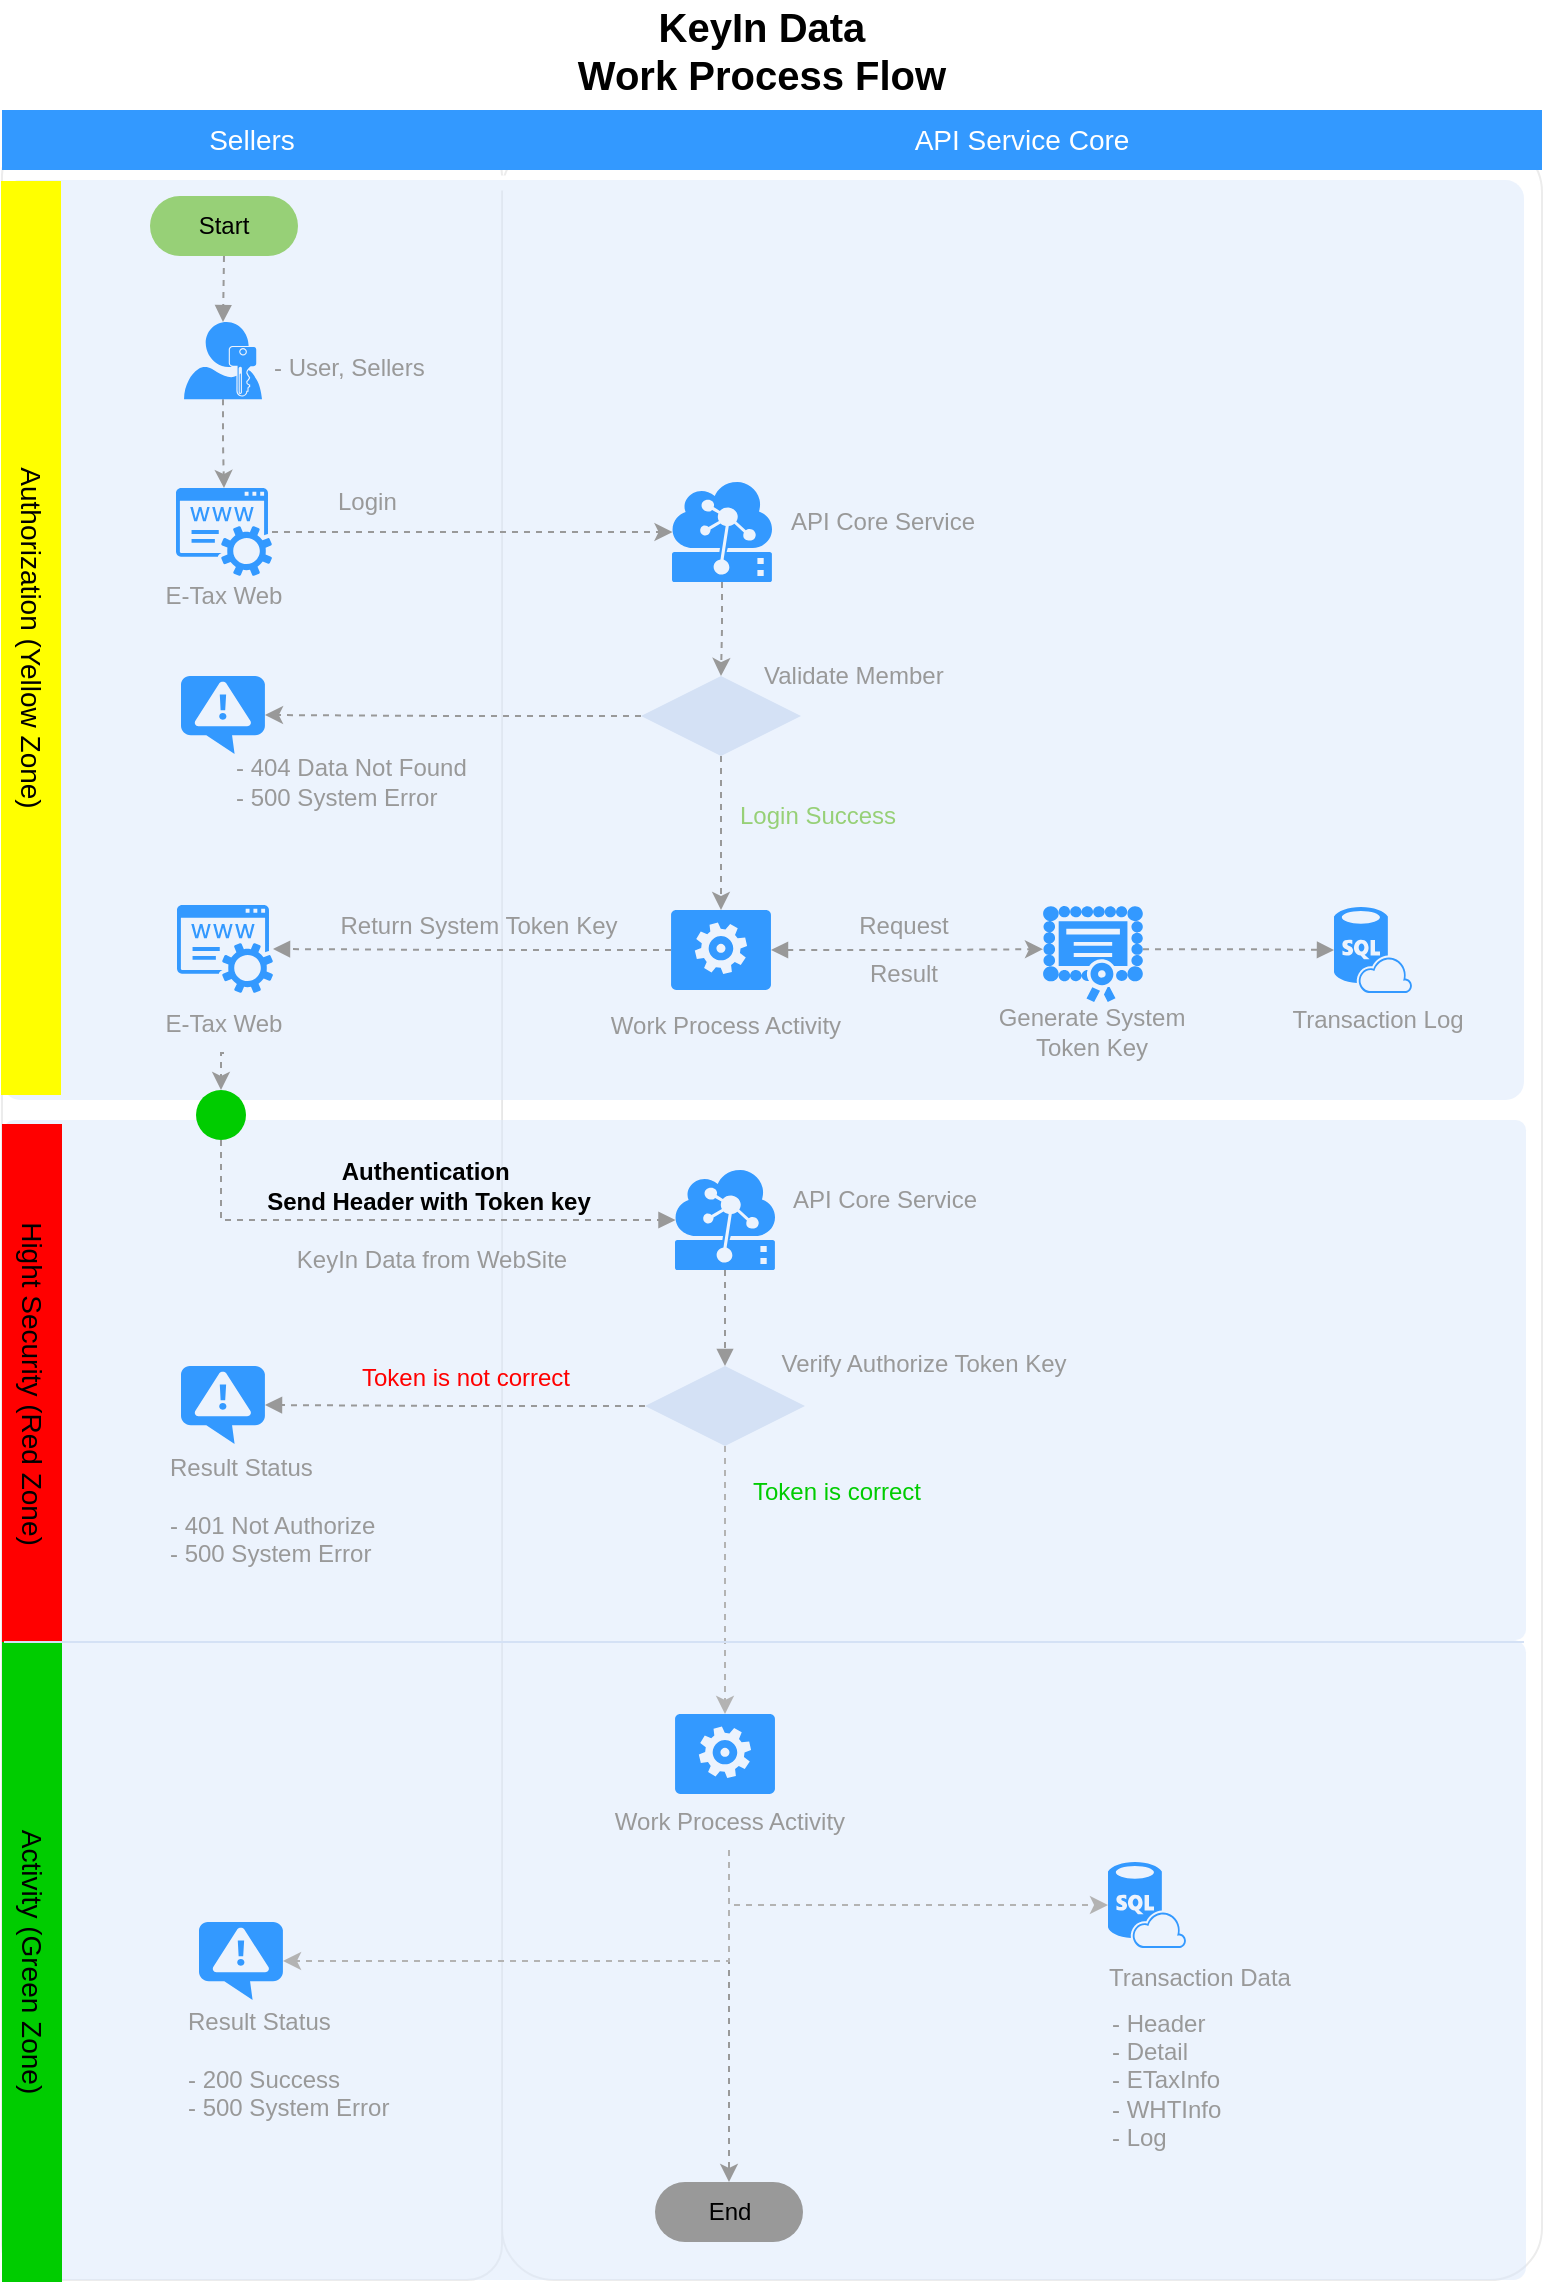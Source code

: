 <mxfile version="10.8.0" type="github"><diagram id="sG8xc5JFjJOHP6B5CX7v" name="Page-1"><mxGraphModel dx="1220" dy="634" grid="1" gridSize="10" guides="1" tooltips="1" connect="1" arrows="1" fold="1" page="1" pageScale="1" pageWidth="827" pageHeight="1169" math="0" shadow="0"><root><mxCell id="0"/><mxCell id="1" parent="0"/><mxCell id="oGahyvVpYtA64wqIF5Fg-1" value="" style="rounded=1;whiteSpace=wrap;html=1;strokeColor=#E6E6E6;strokeWidth=1;fillColor=#FFFFFF;fontFamily=Helvetica;fontSize=14;fontColor=#FFB366;opacity=75;verticalAlign=top;fontStyle=1;arcSize=5;" vertex="1" parent="1"><mxGeometry x="290" y="80" width="520" height="1070" as="geometry"/></mxCell><mxCell id="oGahyvVpYtA64wqIF5Fg-2" value="" style="rounded=1;whiteSpace=wrap;html=1;strokeColor=#E6E6E6;strokeWidth=1;fillColor=#FFFFFF;fontFamily=Helvetica;fontSize=14;fontColor=#FFB366;opacity=75;verticalAlign=top;fontStyle=1;arcSize=7;" vertex="1" parent="1"><mxGeometry x="40" y="80" width="250" height="1070" as="geometry"/></mxCell><mxCell id="oGahyvVpYtA64wqIF5Fg-3" value="" style="shape=mxgraph.arrows.two_way_arrow_horizontal;html=1;verticalLabelPosition=bottom;verticalAlign=top;strokeWidth=2;strokeColor=none;dashed=1;fillColor=#FFFFFF;fontFamily=Verdana;fontSize=12;fontColor=#00BEF2" vertex="1" parent="1"><mxGeometry x="255.5" y="94" width="67" height="15" as="geometry"/></mxCell><mxCell id="oGahyvVpYtA64wqIF5Fg-4" value="" style="rounded=1;whiteSpace=wrap;html=1;strokeColor=none;strokeWidth=1;fillColor=#dae8fc;fontSize=12;align=center;arcSize=2;opacity=50;" vertex="1" parent="1"><mxGeometry x="41" y="830" width="761" height="320" as="geometry"/></mxCell><mxCell id="oGahyvVpYtA64wqIF5Fg-5" value="" style="rounded=1;whiteSpace=wrap;html=1;strokeColor=none;strokeWidth=1;fillColor=#dae8fc;fontSize=12;align=center;arcSize=2;opacity=50;" vertex="1" parent="1"><mxGeometry x="41" y="570" width="761" height="260" as="geometry"/></mxCell><mxCell id="oGahyvVpYtA64wqIF5Fg-6" value="" style="rounded=1;whiteSpace=wrap;html=1;strokeColor=none;strokeWidth=1;fillColor=#dae8fc;fontSize=12;align=center;arcSize=2;opacity=50;" vertex="1" parent="1"><mxGeometry x="40" y="100" width="761" height="460" as="geometry"/></mxCell><mxCell id="oGahyvVpYtA64wqIF5Fg-7" value="KeyIn Data&lt;br&gt;Work Process Flow" style="text;html=1;strokeColor=none;fillColor=none;align=center;verticalAlign=middle;whiteSpace=wrap;rounded=0;fontStyle=1;fontSize=20;" vertex="1" parent="1"><mxGeometry x="290" y="10" width="260" height="50" as="geometry"/></mxCell><mxCell id="oGahyvVpYtA64wqIF5Fg-8" style="edgeStyle=orthogonalEdgeStyle;rounded=0;orthogonalLoop=1;jettySize=auto;html=1;exitX=0.5;exitY=1;exitDx=0;exitDy=0;exitPerimeter=0;entryX=0.5;entryY=0;entryDx=0;entryDy=0;dashed=1;startArrow=none;startFill=0;endArrow=block;endFill=1;strokeColor=#999999;" edge="1" parent="1" source="oGahyvVpYtA64wqIF5Fg-9" target="oGahyvVpYtA64wqIF5Fg-44"><mxGeometry relative="1" as="geometry"/></mxCell><mxCell id="oGahyvVpYtA64wqIF5Fg-9" value="" style="shadow=0;dashed=0;html=1;strokeColor=none;labelPosition=center;verticalLabelPosition=bottom;verticalAlign=top;align=center;shape=mxgraph.mscae.cloud.iot_edge;fillColor=#3399FF;pointerEvents=1;fontSize=12;fontColor=#999999;" vertex="1" parent="1"><mxGeometry x="376.5" y="595" width="50" height="50" as="geometry"/></mxCell><mxCell id="oGahyvVpYtA64wqIF5Fg-10" value="" style="verticalLabelPosition=bottom;html=1;verticalAlign=top;align=center;strokeColor=none;fillColor=#3399FF;shape=mxgraph.azure.notification_topic;fontSize=12;fontColor=#999999;" vertex="1" parent="1"><mxGeometry x="129.5" y="693" width="42" height="39" as="geometry"/></mxCell><mxCell id="oGahyvVpYtA64wqIF5Fg-11" value="Result Status&lt;br&gt;&lt;br&gt;- 401 Not Authorize&lt;br&gt;- 500 System Error&lt;br&gt;" style="text;html=1;strokeColor=none;fillColor=none;align=left;verticalAlign=middle;whiteSpace=wrap;rounded=0;fontSize=12;fontColor=#999999;" vertex="1" parent="1"><mxGeometry x="122" y="726" width="143" height="77" as="geometry"/></mxCell><mxCell id="oGahyvVpYtA64wqIF5Fg-12" style="edgeStyle=orthogonalEdgeStyle;rounded=0;orthogonalLoop=1;jettySize=auto;html=1;fontSize=14;strokeColor=#999999;dashed=1;entryX=0.005;entryY=0.5;entryDx=0;entryDy=0;entryPerimeter=0;" edge="1" parent="1" source="oGahyvVpYtA64wqIF5Fg-65" target="oGahyvVpYtA64wqIF5Fg-20"><mxGeometry relative="1" as="geometry"><mxPoint x="521" y="303" as="targetPoint"/><mxPoint x="187" y="303" as="sourcePoint"/></mxGeometry></mxCell><mxCell id="oGahyvVpYtA64wqIF5Fg-13" value="Login" style="text;html=1;strokeColor=none;fillColor=none;align=left;verticalAlign=middle;whiteSpace=wrap;rounded=0;fontSize=12;fontColor=#999999;" vertex="1" parent="1"><mxGeometry x="205.5" y="251" width="59" height="20" as="geometry"/></mxCell><mxCell id="oGahyvVpYtA64wqIF5Fg-14" style="edgeStyle=orthogonalEdgeStyle;rounded=0;orthogonalLoop=1;jettySize=auto;html=1;exitX=0.5;exitY=1;exitDx=0;exitDy=0;dashed=1;strokeColor=#999999;exitPerimeter=0;" edge="1" parent="1" source="oGahyvVpYtA64wqIF5Fg-24" target="oGahyvVpYtA64wqIF5Fg-65"><mxGeometry relative="1" as="geometry"><mxPoint x="151" y="259" as="sourcePoint"/><mxPoint x="151" y="315" as="targetPoint"/></mxGeometry></mxCell><mxCell id="oGahyvVpYtA64wqIF5Fg-15" value="" style="group" vertex="1" connectable="0" parent="1"><mxGeometry x="675" y="453.5" width="108" height="79" as="geometry"/></mxCell><mxCell id="oGahyvVpYtA64wqIF5Fg-16" value="" style="group" vertex="1" connectable="0" parent="oGahyvVpYtA64wqIF5Fg-15"><mxGeometry width="108" height="79" as="geometry"/></mxCell><mxCell id="oGahyvVpYtA64wqIF5Fg-17" value="Transaction Log" style="text;html=1;strokeColor=none;fillColor=none;align=center;verticalAlign=middle;whiteSpace=wrap;rounded=0;fontSize=12;fontColor=#999999;" vertex="1" parent="oGahyvVpYtA64wqIF5Fg-16"><mxGeometry x="-1" y="52" width="108" height="29" as="geometry"/></mxCell><mxCell id="oGahyvVpYtA64wqIF5Fg-18" value="" style="verticalLabelPosition=bottom;html=1;verticalAlign=top;align=center;strokeColor=none;fillColor=#3399FF;shape=mxgraph.azure.sql_database_sql_azure;fontSize=12;fontColor=#999999;" vertex="1" parent="oGahyvVpYtA64wqIF5Fg-16"><mxGeometry x="31" y="10" width="39" height="43" as="geometry"/></mxCell><mxCell id="oGahyvVpYtA64wqIF5Fg-19" style="edgeStyle=orthogonalEdgeStyle;rounded=0;orthogonalLoop=1;jettySize=auto;html=1;exitX=0.5;exitY=1;exitDx=0;exitDy=0;exitPerimeter=0;entryX=0.5;entryY=0;entryDx=0;entryDy=0;dashed=1;strokeColor=#999999;" edge="1" parent="1" source="oGahyvVpYtA64wqIF5Fg-20" target="oGahyvVpYtA64wqIF5Fg-69"><mxGeometry relative="1" as="geometry"/></mxCell><mxCell id="oGahyvVpYtA64wqIF5Fg-20" value="" style="shadow=0;dashed=0;html=1;strokeColor=none;labelPosition=center;verticalLabelPosition=bottom;verticalAlign=top;align=center;shape=mxgraph.mscae.cloud.iot_edge;fillColor=#3399FF;pointerEvents=1;fontSize=12;fontColor=#999999;" vertex="1" parent="1"><mxGeometry x="375" y="251" width="50" height="50" as="geometry"/></mxCell><mxCell id="oGahyvVpYtA64wqIF5Fg-21" value="API Core Service" style="text;html=1;strokeColor=none;fillColor=none;align=center;verticalAlign=middle;whiteSpace=wrap;rounded=0;fontSize=12;fontColor=#999999;" vertex="1" parent="1"><mxGeometry x="430" y="256.5" width="101" height="29" as="geometry"/></mxCell><mxCell id="oGahyvVpYtA64wqIF5Fg-22" value="" style="group" vertex="1" connectable="0" parent="1"><mxGeometry x="131" y="171" width="162.5" height="50" as="geometry"/></mxCell><mxCell id="oGahyvVpYtA64wqIF5Fg-23" value="&lt;font color=&quot;#999999&quot; style=&quot;font-size: 12px&quot;&gt;- User, Sellers&lt;br&gt;&lt;br&gt;&lt;/font&gt;" style="text;html=1;strokeColor=none;fillColor=none;align=left;verticalAlign=middle;whiteSpace=wrap;rounded=0;fontSize=12;" vertex="1" parent="oGahyvVpYtA64wqIF5Fg-22"><mxGeometry x="42.5" y="10" width="120" height="40" as="geometry"/></mxCell><mxCell id="oGahyvVpYtA64wqIF5Fg-24" value="" style="pointerEvents=1;shadow=0;dashed=0;html=1;strokeColor=none;labelPosition=center;verticalLabelPosition=bottom;verticalAlign=top;align=center;shape=mxgraph.mscae.enterprise.user_permissions;fillColor=#3399FF;fontSize=14;" vertex="1" parent="oGahyvVpYtA64wqIF5Fg-22"><mxGeometry width="39" height="38.678" as="geometry"/></mxCell><mxCell id="oGahyvVpYtA64wqIF5Fg-25" value="" style="group" vertex="1" connectable="0" parent="1"><mxGeometry x="321.5" y="465" width="160" height="72" as="geometry"/></mxCell><mxCell id="oGahyvVpYtA64wqIF5Fg-26" value="" style="verticalLabelPosition=bottom;html=1;verticalAlign=top;align=center;strokeColor=none;fillColor=#3399FF;shape=mxgraph.azure.worker_role;fontSize=12;fontColor=#999999;" vertex="1" parent="oGahyvVpYtA64wqIF5Fg-25"><mxGeometry x="53" width="50" height="40" as="geometry"/></mxCell><mxCell id="oGahyvVpYtA64wqIF5Fg-27" value="Work Process Activity&lt;br&gt;" style="text;html=1;strokeColor=none;fillColor=none;align=center;verticalAlign=middle;whiteSpace=wrap;rounded=0;fontSize=12;fontColor=#999999;" vertex="1" parent="oGahyvVpYtA64wqIF5Fg-25"><mxGeometry y="43" width="160" height="29" as="geometry"/></mxCell><mxCell id="oGahyvVpYtA64wqIF5Fg-28" value="" style="group" vertex="1" connectable="0" parent="1"><mxGeometry x="527.5" y="456.5" width="114" height="81" as="geometry"/></mxCell><mxCell id="oGahyvVpYtA64wqIF5Fg-29" value="" style="group" vertex="1" connectable="0" parent="oGahyvVpYtA64wqIF5Fg-28"><mxGeometry width="114" height="81" as="geometry"/></mxCell><mxCell id="oGahyvVpYtA64wqIF5Fg-30" value="Generate System Token Key&lt;br&gt;" style="text;html=1;strokeColor=none;fillColor=none;align=center;verticalAlign=middle;whiteSpace=wrap;rounded=0;fontSize=12;fontColor=#999999;" vertex="1" parent="oGahyvVpYtA64wqIF5Fg-29"><mxGeometry y="54" width="114" height="30" as="geometry"/></mxCell><mxCell id="oGahyvVpYtA64wqIF5Fg-31" value="" style="pointerEvents=1;shadow=0;dashed=0;html=1;strokeColor=none;labelPosition=center;verticalLabelPosition=bottom;verticalAlign=top;align=center;shape=mxgraph.mscae.intune.inventory_license;fillColor=#3399FF;fontSize=14;" vertex="1" parent="oGahyvVpYtA64wqIF5Fg-28"><mxGeometry x="33" y="6.5" width="50" height="48" as="geometry"/></mxCell><mxCell id="oGahyvVpYtA64wqIF5Fg-32" style="edgeStyle=orthogonalEdgeStyle;rounded=0;orthogonalLoop=1;jettySize=auto;html=1;exitX=1;exitY=0.5;exitDx=0;exitDy=0;exitPerimeter=0;entryX=0;entryY=0.45;entryDx=0;entryDy=0;entryPerimeter=0;dashed=1;strokeColor=#999999;startArrow=block;startFill=1;" edge="1" parent="1" source="oGahyvVpYtA64wqIF5Fg-26" target="oGahyvVpYtA64wqIF5Fg-31"><mxGeometry relative="1" as="geometry"/></mxCell><mxCell id="oGahyvVpYtA64wqIF5Fg-33" value="Request" style="text;html=1;strokeColor=none;fillColor=none;align=center;verticalAlign=middle;whiteSpace=wrap;rounded=0;fontSize=12;fontColor=#999999;" vertex="1" parent="1"><mxGeometry x="461" y="463" width="60" height="20" as="geometry"/></mxCell><mxCell id="oGahyvVpYtA64wqIF5Fg-34" value="Result" style="text;html=1;strokeColor=none;fillColor=none;align=center;verticalAlign=middle;whiteSpace=wrap;rounded=0;fontSize=12;fontColor=#999999;" vertex="1" parent="1"><mxGeometry x="461" y="487" width="60" height="20" as="geometry"/></mxCell><mxCell id="oGahyvVpYtA64wqIF5Fg-35" style="edgeStyle=orthogonalEdgeStyle;rounded=0;orthogonalLoop=1;jettySize=auto;html=1;exitX=0;exitY=0.5;exitDx=0;exitDy=0;exitPerimeter=0;dashed=1;startArrow=none;startFill=0;strokeColor=#999999;endArrow=block;endFill=1;" edge="1" parent="1" source="oGahyvVpYtA64wqIF5Fg-26" target="oGahyvVpYtA64wqIF5Fg-37"><mxGeometry relative="1" as="geometry"><mxPoint x="171" y="485" as="targetPoint"/></mxGeometry></mxCell><mxCell id="oGahyvVpYtA64wqIF5Fg-36" value="" style="group" vertex="1" connectable="0" parent="1"><mxGeometry x="96" y="462.5" width="110" height="74" as="geometry"/></mxCell><mxCell id="oGahyvVpYtA64wqIF5Fg-37" value="" style="pointerEvents=1;shadow=0;dashed=0;html=1;strokeColor=none;fillColor=#3399FF;labelPosition=center;verticalLabelPosition=bottom;verticalAlign=top;outlineConnect=0;align=center;shape=mxgraph.office.services.registrar_service;" vertex="1" parent="oGahyvVpYtA64wqIF5Fg-36"><mxGeometry x="31.5" width="48" height="44" as="geometry"/></mxCell><mxCell id="oGahyvVpYtA64wqIF5Fg-38" value="E-Tax Web" style="text;html=1;strokeColor=none;fillColor=none;align=center;verticalAlign=middle;whiteSpace=wrap;rounded=0;fontSize=12;fontColor=#999999;" vertex="1" parent="oGahyvVpYtA64wqIF5Fg-36"><mxGeometry y="44" width="110" height="30" as="geometry"/></mxCell><mxCell id="oGahyvVpYtA64wqIF5Fg-39" value="Return System Token Key&lt;br&gt;" style="text;html=1;strokeColor=none;fillColor=none;align=center;verticalAlign=middle;whiteSpace=wrap;rounded=0;fontSize=12;fontColor=#999999;" vertex="1" parent="1"><mxGeometry x="188" y="460.5" width="181" height="24" as="geometry"/></mxCell><mxCell id="oGahyvVpYtA64wqIF5Fg-40" style="edgeStyle=orthogonalEdgeStyle;rounded=0;orthogonalLoop=1;jettySize=auto;html=1;exitX=0.5;exitY=1;exitDx=0;exitDy=0;entryX=0.005;entryY=0.5;entryDx=0;entryDy=0;dashed=1;startArrow=none;startFill=0;endArrow=block;endFill=1;strokeColor=#999999;entryPerimeter=0;" edge="1" parent="1" source="oGahyvVpYtA64wqIF5Fg-73" target="oGahyvVpYtA64wqIF5Fg-9"><mxGeometry relative="1" as="geometry"><mxPoint x="368" y="622" as="targetPoint"/></mxGeometry></mxCell><mxCell id="oGahyvVpYtA64wqIF5Fg-41" style="edgeStyle=orthogonalEdgeStyle;rounded=0;orthogonalLoop=1;jettySize=auto;html=1;exitX=1;exitY=0.45;exitDx=0;exitDy=0;exitPerimeter=0;entryX=0;entryY=0.5;entryDx=0;entryDy=0;entryPerimeter=0;dashed=1;startArrow=none;startFill=0;endArrow=block;endFill=1;strokeColor=#999999;" edge="1" parent="1" source="oGahyvVpYtA64wqIF5Fg-31" target="oGahyvVpYtA64wqIF5Fg-18"><mxGeometry relative="1" as="geometry"/></mxCell><mxCell id="oGahyvVpYtA64wqIF5Fg-43" style="edgeStyle=orthogonalEdgeStyle;rounded=0;orthogonalLoop=1;jettySize=auto;html=1;exitX=0;exitY=0.5;exitDx=0;exitDy=0;entryX=1;entryY=0.5;entryDx=0;entryDy=0;entryPerimeter=0;dashed=1;startArrow=none;startFill=0;endArrow=block;endFill=1;strokeColor=#999999;" edge="1" parent="1" source="oGahyvVpYtA64wqIF5Fg-44" target="oGahyvVpYtA64wqIF5Fg-10"><mxGeometry relative="1" as="geometry"/></mxCell><mxCell id="oGahyvVpYtA64wqIF5Fg-93" style="edgeStyle=orthogonalEdgeStyle;rounded=0;orthogonalLoop=1;jettySize=auto;html=1;exitX=0.5;exitY=1;exitDx=0;exitDy=0;entryX=0.5;entryY=0;entryDx=0;entryDy=0;entryPerimeter=0;dashed=1;strokeColor=#B3B3B3;fontColor=#97D077;" edge="1" parent="1" source="oGahyvVpYtA64wqIF5Fg-44" target="oGahyvVpYtA64wqIF5Fg-77"><mxGeometry relative="1" as="geometry"/></mxCell><mxCell id="oGahyvVpYtA64wqIF5Fg-44" value="" style="rhombus;whiteSpace=wrap;html=1;strokeColor=none;strokeWidth=1;fillColor=#D4E1F5;fontSize=12;fontColor=#999999;align=left;" vertex="1" parent="1"><mxGeometry x="361.5" y="693" width="80" height="40" as="geometry"/></mxCell><mxCell id="oGahyvVpYtA64wqIF5Fg-45" value="Authentication&amp;nbsp;&lt;br&gt;Send Header with Token key&lt;br&gt;" style="text;html=1;strokeColor=none;fillColor=none;align=center;verticalAlign=middle;whiteSpace=wrap;rounded=0;fontSize=12;fontColor=#000000;fontStyle=1" vertex="1" parent="1"><mxGeometry x="157" y="586" width="193" height="34" as="geometry"/></mxCell><mxCell id="oGahyvVpYtA64wqIF5Fg-46" value="API Core Service" style="text;html=1;strokeColor=none;fillColor=none;align=center;verticalAlign=middle;whiteSpace=wrap;rounded=0;fontSize=12;fontColor=#999999;" vertex="1" parent="1"><mxGeometry x="431" y="595.5" width="101" height="29" as="geometry"/></mxCell><mxCell id="oGahyvVpYtA64wqIF5Fg-47" value="Token is correct" style="text;html=1;strokeColor=none;fillColor=none;align=center;verticalAlign=middle;whiteSpace=wrap;rounded=0;fontSize=12;fontColor=#00CC00;" vertex="1" parent="1"><mxGeometry x="407" y="741.5" width="101" height="29" as="geometry"/></mxCell><mxCell id="oGahyvVpYtA64wqIF5Fg-48" value="Verify Authorize Token Key" style="text;html=1;strokeColor=none;fillColor=none;align=center;verticalAlign=middle;whiteSpace=wrap;rounded=0;fontSize=12;fontColor=#999999;" vertex="1" parent="1"><mxGeometry x="421" y="677" width="160" height="29" as="geometry"/></mxCell><mxCell id="oGahyvVpYtA64wqIF5Fg-49" value="Token is not correct" style="text;html=1;strokeColor=none;fillColor=none;align=center;verticalAlign=middle;whiteSpace=wrap;rounded=0;fontSize=12;fontColor=#FF0000;" vertex="1" parent="1"><mxGeometry x="210" y="684" width="124" height="29" as="geometry"/></mxCell><mxCell id="oGahyvVpYtA64wqIF5Fg-58" value="End" style="rounded=1;whiteSpace=wrap;html=1;fontColor=#000000;align=center;arcSize=50;labelBackgroundColor=none;fillColor=#999999;strokeColor=none;" vertex="1" parent="1"><mxGeometry x="366.5" y="1101" width="74" height="30" as="geometry"/></mxCell><mxCell id="oGahyvVpYtA64wqIF5Fg-59" style="edgeStyle=orthogonalEdgeStyle;rounded=0;orthogonalLoop=1;jettySize=auto;html=1;exitX=0.5;exitY=1;exitDx=0;exitDy=0;entryX=0.5;entryY=0;entryDx=0;entryDy=0;entryPerimeter=0;dashed=1;startArrow=none;startFill=0;endArrow=block;endFill=1;strokeColor=#999999;fontColor=#000000;" edge="1" parent="1" source="oGahyvVpYtA64wqIF5Fg-60" target="oGahyvVpYtA64wqIF5Fg-24"><mxGeometry relative="1" as="geometry"/></mxCell><mxCell id="oGahyvVpYtA64wqIF5Fg-60" value="Start" style="rounded=1;whiteSpace=wrap;html=1;fontColor=#000000;align=center;arcSize=50;labelBackgroundColor=none;fillColor=#97D077;strokeColor=none;" vertex="1" parent="1"><mxGeometry x="114" y="108" width="74" height="30" as="geometry"/></mxCell><mxCell id="oGahyvVpYtA64wqIF5Fg-61" value="Login Success&lt;br&gt;" style="text;html=1;strokeColor=none;fillColor=none;align=left;verticalAlign=middle;whiteSpace=wrap;rounded=0;fontSize=12;fontColor=#97D077;" vertex="1" parent="1"><mxGeometry x="407" y="401" width="102" height="34" as="geometry"/></mxCell><mxCell id="oGahyvVpYtA64wqIF5Fg-63" value="Hight Security (Red Zone)" style="whiteSpace=wrap;html=1;dashed=1;strokeColor=none;strokeWidth=2;fillColor=#FF0000;fontFamily=Helvetica;fontSize=14;fontColor=#000000;fontStyle=0;rotation=90;" vertex="1" parent="1"><mxGeometry x="-75" y="687" width="260" height="30" as="geometry"/></mxCell><mxCell id="oGahyvVpYtA64wqIF5Fg-64" value="" style="group" vertex="1" connectable="0" parent="1"><mxGeometry x="95.5" y="254" width="110" height="69" as="geometry"/></mxCell><mxCell id="oGahyvVpYtA64wqIF5Fg-65" value="" style="pointerEvents=1;shadow=0;dashed=0;html=1;strokeColor=none;fillColor=#3399FF;labelPosition=center;verticalLabelPosition=bottom;verticalAlign=top;outlineConnect=0;align=center;shape=mxgraph.office.services.registrar_service;" vertex="1" parent="oGahyvVpYtA64wqIF5Fg-64"><mxGeometry x="31.5" width="48" height="44" as="geometry"/></mxCell><mxCell id="oGahyvVpYtA64wqIF5Fg-66" value="E-Tax Web" style="text;html=1;strokeColor=none;fillColor=none;align=center;verticalAlign=middle;whiteSpace=wrap;rounded=0;fontSize=12;fontColor=#999999;" vertex="1" parent="oGahyvVpYtA64wqIF5Fg-64"><mxGeometry y="39" width="110" height="30" as="geometry"/></mxCell><mxCell id="oGahyvVpYtA64wqIF5Fg-67" style="edgeStyle=orthogonalEdgeStyle;rounded=0;orthogonalLoop=1;jettySize=auto;html=1;exitX=0.5;exitY=1;exitDx=0;exitDy=0;entryX=0.5;entryY=0;entryDx=0;entryDy=0;entryPerimeter=0;dashed=1;strokeColor=#999999;fontColor=#00CC00;" edge="1" parent="1" source="oGahyvVpYtA64wqIF5Fg-69" target="oGahyvVpYtA64wqIF5Fg-26"><mxGeometry relative="1" as="geometry"/></mxCell><mxCell id="oGahyvVpYtA64wqIF5Fg-68" style="edgeStyle=orthogonalEdgeStyle;rounded=0;orthogonalLoop=1;jettySize=auto;html=1;exitX=0;exitY=0.5;exitDx=0;exitDy=0;entryX=1;entryY=0.5;entryDx=0;entryDy=0;entryPerimeter=0;dashed=1;strokeColor=#999999;fontColor=#00CC00;" edge="1" parent="1" source="oGahyvVpYtA64wqIF5Fg-69" target="oGahyvVpYtA64wqIF5Fg-70"><mxGeometry relative="1" as="geometry"/></mxCell><mxCell id="oGahyvVpYtA64wqIF5Fg-69" value="" style="rhombus;whiteSpace=wrap;html=1;strokeColor=none;strokeWidth=1;fillColor=#D4E1F5;fontSize=12;fontColor=#999999;align=left;" vertex="1" parent="1"><mxGeometry x="359.5" y="348" width="80" height="40" as="geometry"/></mxCell><mxCell id="oGahyvVpYtA64wqIF5Fg-70" value="" style="verticalLabelPosition=bottom;html=1;verticalAlign=top;align=center;strokeColor=none;fillColor=#3399FF;shape=mxgraph.azure.notification_topic;fontSize=12;fontColor=#999999;" vertex="1" parent="1"><mxGeometry x="129.5" y="348" width="42" height="39" as="geometry"/></mxCell><mxCell id="oGahyvVpYtA64wqIF5Fg-71" value="- 404 Data Not Found&lt;br&gt;- 500 System Error&lt;br&gt;" style="text;html=1;strokeColor=none;fillColor=none;align=left;verticalAlign=middle;whiteSpace=wrap;rounded=0;fontSize=12;fontColor=#999999;" vertex="1" parent="1"><mxGeometry x="155" y="383" width="143" height="35" as="geometry"/></mxCell><mxCell id="oGahyvVpYtA64wqIF5Fg-72" value="Validate Member&lt;br&gt;" style="text;html=1;strokeColor=none;fillColor=none;align=left;verticalAlign=middle;whiteSpace=wrap;rounded=0;fontSize=12;fontColor=#999999;" vertex="1" parent="1"><mxGeometry x="419" y="331" width="102" height="34" as="geometry"/></mxCell><mxCell id="oGahyvVpYtA64wqIF5Fg-73" value="" style="ellipse;whiteSpace=wrap;html=1;aspect=fixed;fillColor=#00CC00;fontColor=#000000;align=center;strokeColor=none;" vertex="1" parent="1"><mxGeometry x="137" y="555" width="25" height="25" as="geometry"/></mxCell><mxCell id="oGahyvVpYtA64wqIF5Fg-74" style="edgeStyle=orthogonalEdgeStyle;rounded=0;orthogonalLoop=1;jettySize=auto;html=1;exitX=0.5;exitY=1;exitDx=0;exitDy=0;entryX=0.5;entryY=0;entryDx=0;entryDy=0;dashed=1;strokeColor=#999999;fontColor=#000000;" edge="1" parent="1" source="oGahyvVpYtA64wqIF5Fg-38" target="oGahyvVpYtA64wqIF5Fg-73"><mxGeometry relative="1" as="geometry"/></mxCell><mxCell id="oGahyvVpYtA64wqIF5Fg-75" value="Activity (Green Zone)" style="whiteSpace=wrap;html=1;dashed=1;strokeColor=none;strokeWidth=2;fillColor=#00CC00;fontFamily=Helvetica;fontSize=14;fontColor=#000000;fontStyle=0;rotation=90;" vertex="1" parent="1"><mxGeometry x="-105" y="976" width="320" height="30" as="geometry"/></mxCell><mxCell id="oGahyvVpYtA64wqIF5Fg-76" value="" style="group" vertex="1" connectable="0" parent="1"><mxGeometry x="323.5" y="867" width="160" height="68" as="geometry"/></mxCell><mxCell id="oGahyvVpYtA64wqIF5Fg-77" value="" style="verticalLabelPosition=bottom;html=1;verticalAlign=top;align=center;strokeColor=none;fillColor=#3399FF;shape=mxgraph.azure.worker_role;fontSize=12;fontColor=#999999;" vertex="1" parent="oGahyvVpYtA64wqIF5Fg-76"><mxGeometry x="53" width="50" height="40" as="geometry"/></mxCell><mxCell id="oGahyvVpYtA64wqIF5Fg-78" value="Work Process Activity&lt;br&gt;" style="text;html=1;strokeColor=none;fillColor=none;align=center;verticalAlign=middle;whiteSpace=wrap;rounded=0;fontSize=12;fontColor=#999999;" vertex="1" parent="oGahyvVpYtA64wqIF5Fg-76"><mxGeometry y="39" width="160" height="29" as="geometry"/></mxCell><mxCell id="oGahyvVpYtA64wqIF5Fg-79" style="edgeStyle=orthogonalEdgeStyle;rounded=0;orthogonalLoop=1;jettySize=auto;html=1;exitX=0.5;exitY=1;exitDx=0;exitDy=0;entryX=0.5;entryY=0;entryDx=0;entryDy=0;strokeColor=#999999;dashed=1;" edge="1" parent="1" source="oGahyvVpYtA64wqIF5Fg-78" target="oGahyvVpYtA64wqIF5Fg-58"><mxGeometry relative="1" as="geometry"/></mxCell><mxCell id="oGahyvVpYtA64wqIF5Fg-81" value="Sellers" style="whiteSpace=wrap;html=1;dashed=1;strokeColor=none;strokeWidth=2;fillColor=#3399FF;fontFamily=Helvetica;fontSize=14;fontColor=#FFFFFF;fontStyle=0" vertex="1" parent="1"><mxGeometry x="40" y="65" width="250" height="30" as="geometry"/></mxCell><mxCell id="oGahyvVpYtA64wqIF5Fg-82" value="API Service Core" style="whiteSpace=wrap;html=1;dashed=1;strokeColor=none;strokeWidth=2;fillColor=#3399FF;fontFamily=Helvetica;fontSize=14;fontColor=#FFFFFF;fontStyle=0" vertex="1" parent="1"><mxGeometry x="290" y="65" width="520" height="30" as="geometry"/></mxCell><mxCell id="oGahyvVpYtA64wqIF5Fg-83" value="Authorization (Yellow Zone)" style="whiteSpace=wrap;html=1;dashed=1;strokeColor=none;strokeWidth=2;fillColor=#FFFF00;fontFamily=Helvetica;fontSize=14;fontColor=#000000;fontStyle=0;rotation=90;" vertex="1" parent="1"><mxGeometry x="-174" y="314" width="457" height="30" as="geometry"/></mxCell><mxCell id="oGahyvVpYtA64wqIF5Fg-84" value="KeyIn Data from WebSite" style="text;html=1;strokeColor=none;fillColor=none;align=center;verticalAlign=middle;whiteSpace=wrap;rounded=0;fontSize=12;fontColor=#999999;" vertex="1" parent="1"><mxGeometry x="170" y="625" width="170" height="29" as="geometry"/></mxCell><mxCell id="oGahyvVpYtA64wqIF5Fg-85" value="" style="endArrow=none;html=1;strokeColor=#D4E1F5;fontColor=#000000;" edge="1" parent="1"><mxGeometry width="50" height="50" relative="1" as="geometry"><mxPoint x="41" y="831" as="sourcePoint"/><mxPoint x="801" y="831" as="targetPoint"/></mxGeometry></mxCell><mxCell id="oGahyvVpYtA64wqIF5Fg-86" value="Transaction Data" style="text;html=1;strokeColor=none;fillColor=none;align=center;verticalAlign=middle;whiteSpace=wrap;rounded=0;fontSize=12;fontColor=#999999;" vertex="1" parent="1"><mxGeometry x="584.5" y="984" width="108" height="29" as="geometry"/></mxCell><mxCell id="oGahyvVpYtA64wqIF5Fg-87" value="" style="verticalLabelPosition=bottom;html=1;verticalAlign=top;align=center;strokeColor=none;fillColor=#3399FF;shape=mxgraph.azure.sql_database_sql_azure;fontSize=12;fontColor=#999999;" vertex="1" parent="1"><mxGeometry x="593" y="941" width="39" height="43" as="geometry"/></mxCell><mxCell id="oGahyvVpYtA64wqIF5Fg-88" value="- Header&lt;br&gt;- Detail&lt;br&gt;- ETaxInfo&lt;br&gt;- WHTInfo&lt;br&gt;- Log&lt;br&gt;" style="text;html=1;strokeColor=none;fillColor=none;align=left;verticalAlign=middle;whiteSpace=wrap;rounded=0;fontSize=12;fontColor=#999999;" vertex="1" parent="1"><mxGeometry x="593" y="1013" width="103" height="74" as="geometry"/></mxCell><mxCell id="oGahyvVpYtA64wqIF5Fg-89" value="" style="verticalLabelPosition=bottom;html=1;verticalAlign=top;align=center;strokeColor=none;fillColor=#3399FF;shape=mxgraph.azure.notification_topic;fontSize=12;fontColor=#999999;" vertex="1" parent="1"><mxGeometry x="138.5" y="971" width="42" height="39" as="geometry"/></mxCell><mxCell id="oGahyvVpYtA64wqIF5Fg-90" value="Result Status&lt;br&gt;&lt;br&gt;- 200 Success&lt;br&gt;- 500 System Error&lt;br&gt;" style="text;html=1;strokeColor=none;fillColor=none;align=left;verticalAlign=middle;whiteSpace=wrap;rounded=0;fontSize=12;fontColor=#999999;" vertex="1" parent="1"><mxGeometry x="131" y="1003" width="143" height="77" as="geometry"/></mxCell><mxCell id="oGahyvVpYtA64wqIF5Fg-94" style="edgeStyle=orthogonalEdgeStyle;rounded=0;orthogonalLoop=1;jettySize=auto;html=1;exitX=0.5;exitY=1;exitDx=0;exitDy=0;entryX=0;entryY=0.5;entryDx=0;entryDy=0;entryPerimeter=0;dashed=1;strokeColor=#B3B3B3;fontColor=#97D077;" edge="1" parent="1" source="oGahyvVpYtA64wqIF5Fg-78" target="oGahyvVpYtA64wqIF5Fg-87"><mxGeometry relative="1" as="geometry"><Array as="points"><mxPoint x="404" y="963"/></Array></mxGeometry></mxCell><mxCell id="oGahyvVpYtA64wqIF5Fg-95" style="edgeStyle=orthogonalEdgeStyle;rounded=0;orthogonalLoop=1;jettySize=auto;html=1;exitX=0.5;exitY=1;exitDx=0;exitDy=0;entryX=1;entryY=0.5;entryDx=0;entryDy=0;entryPerimeter=0;dashed=1;strokeColor=#B3B3B3;fontColor=#97D077;" edge="1" parent="1" source="oGahyvVpYtA64wqIF5Fg-78" target="oGahyvVpYtA64wqIF5Fg-89"><mxGeometry relative="1" as="geometry"/></mxCell></root></mxGraphModel></diagram></mxfile>